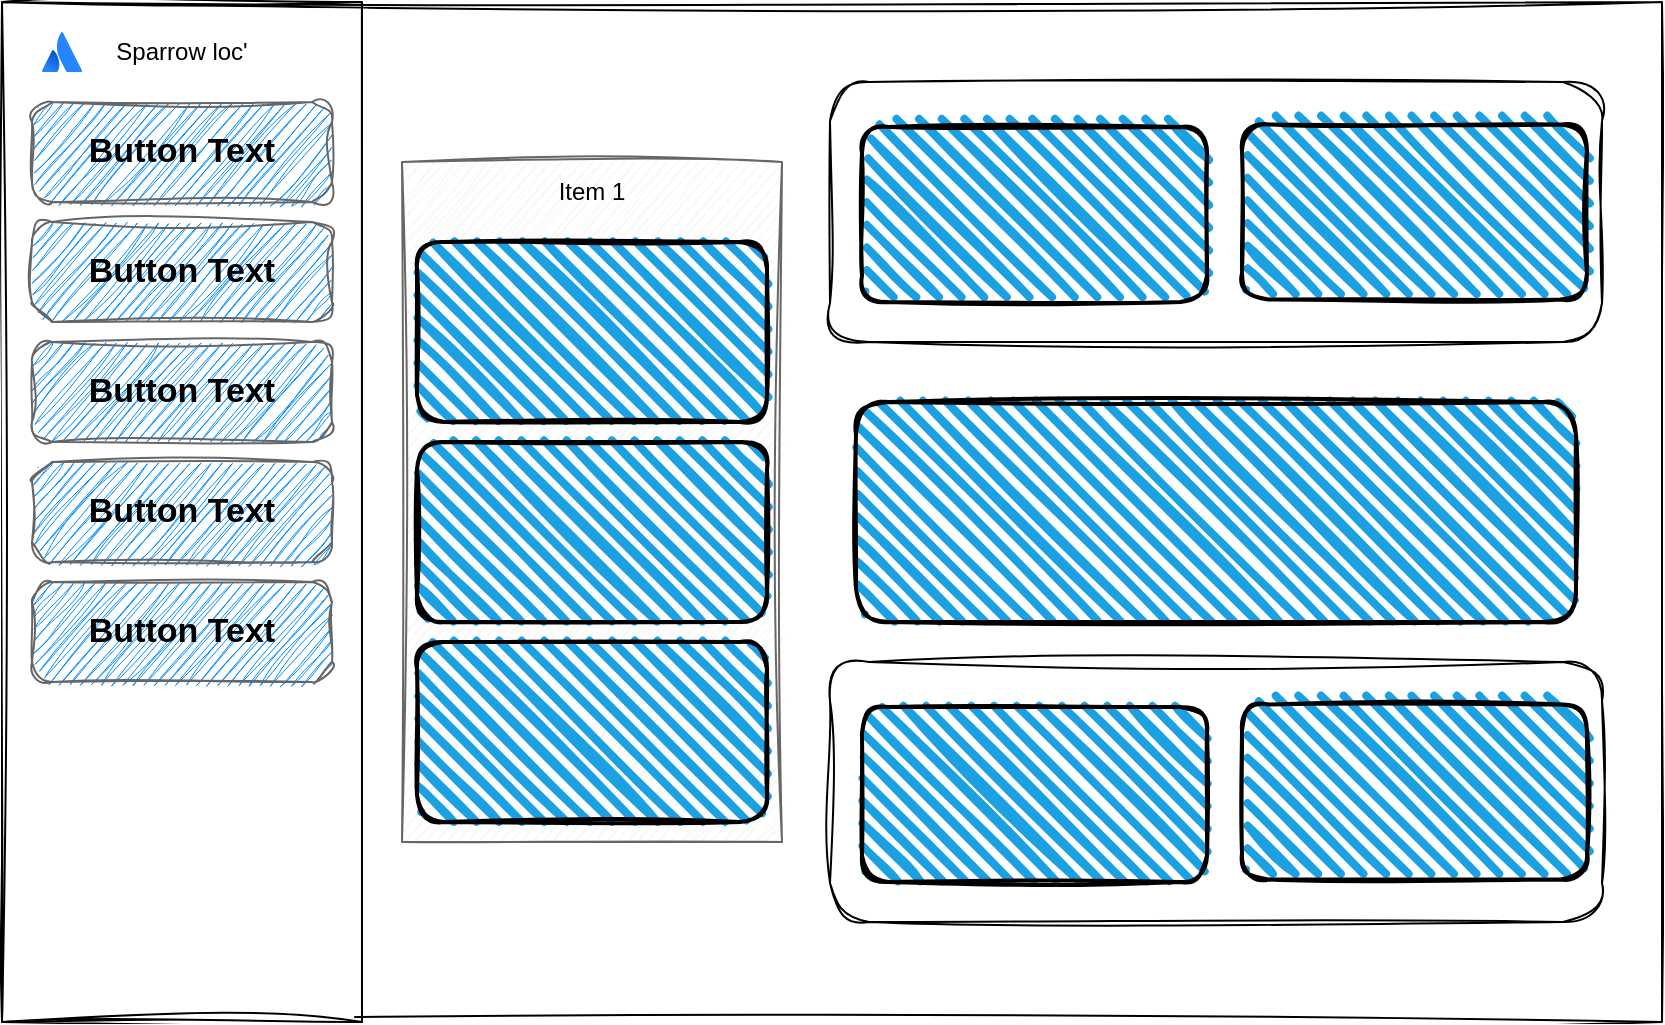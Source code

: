 <mxfile version="21.2.8" type="device">
  <diagram name="Page-1" id="uReDoKok9swoBz5qBwJX">
    <mxGraphModel dx="869" dy="609" grid="1" gridSize="10" guides="1" tooltips="1" connect="1" arrows="1" fold="1" page="1" pageScale="1" pageWidth="827" pageHeight="1169" math="0" shadow="0">
      <root>
        <mxCell id="0" />
        <mxCell id="1" parent="0" />
        <mxCell id="PsLdBIv4BB-cZZh7UCtX-6" value="" style="rounded=0;whiteSpace=wrap;html=1;sketch=1;curveFitting=1;jiggle=2;" vertex="1" parent="1">
          <mxGeometry y="40" width="830" height="510" as="geometry" />
        </mxCell>
        <mxCell id="PsLdBIv4BB-cZZh7UCtX-7" value="" style="rounded=0;whiteSpace=wrap;html=1;sketch=1;curveFitting=1;jiggle=2;" vertex="1" parent="1">
          <mxGeometry y="40" width="180" height="510" as="geometry" />
        </mxCell>
        <mxCell id="PsLdBIv4BB-cZZh7UCtX-8" value="" style="image;html=1;image=img/lib/atlassian/Atlassian_Logo.svg;" vertex="1" parent="1">
          <mxGeometry x="20" y="55" width="20" height="20" as="geometry" />
        </mxCell>
        <mxCell id="PsLdBIv4BB-cZZh7UCtX-9" value="Sparrow loc&#39;" style="text;html=1;strokeColor=none;fillColor=none;align=center;verticalAlign=middle;whiteSpace=wrap;rounded=0;sketch=1;curveFitting=1;jiggle=2;" vertex="1" parent="1">
          <mxGeometry x="50" y="50" width="80" height="30" as="geometry" />
        </mxCell>
        <mxCell id="PsLdBIv4BB-cZZh7UCtX-96" value="&lt;font color=&quot;#000000&quot;&gt;Button Text&lt;/font&gt;" style="strokeWidth=1;shadow=0;dashed=0;align=center;html=1;shape=mxgraph.mockup.buttons.button;strokeColor=#666666;fontColor=#ffffff;mainText=;buttonStyle=round;fontSize=17;fontStyle=1;fillColor=#008cff;whiteSpace=wrap;sketch=1;curveFitting=1;jiggle=2;" vertex="1" parent="1">
          <mxGeometry x="15" y="90" width="150" height="50" as="geometry" />
        </mxCell>
        <mxCell id="PsLdBIv4BB-cZZh7UCtX-100" value="&lt;font color=&quot;#000000&quot;&gt;Button Text&lt;/font&gt;" style="strokeWidth=1;shadow=0;dashed=0;align=center;html=1;shape=mxgraph.mockup.buttons.button;strokeColor=#666666;fontColor=#ffffff;mainText=;buttonStyle=round;fontSize=17;fontStyle=1;fillColor=#008cff;whiteSpace=wrap;sketch=1;curveFitting=1;jiggle=2;" vertex="1" parent="1">
          <mxGeometry x="15" y="150" width="150" height="50" as="geometry" />
        </mxCell>
        <mxCell id="PsLdBIv4BB-cZZh7UCtX-101" value="&lt;font color=&quot;#000000&quot;&gt;Button Text&lt;/font&gt;" style="strokeWidth=1;shadow=0;dashed=0;align=center;html=1;shape=mxgraph.mockup.buttons.button;strokeColor=#666666;fontColor=#ffffff;mainText=;buttonStyle=round;fontSize=17;fontStyle=1;fillColor=#008cff;whiteSpace=wrap;sketch=1;curveFitting=1;jiggle=2;" vertex="1" parent="1">
          <mxGeometry x="15" y="210" width="150" height="50" as="geometry" />
        </mxCell>
        <mxCell id="PsLdBIv4BB-cZZh7UCtX-102" value="&lt;font color=&quot;#000000&quot;&gt;Button Text&lt;/font&gt;" style="strokeWidth=1;shadow=0;dashed=0;align=center;html=1;shape=mxgraph.mockup.buttons.button;strokeColor=#666666;fontColor=#ffffff;mainText=;buttonStyle=round;fontSize=17;fontStyle=1;fillColor=#008cff;whiteSpace=wrap;sketch=1;curveFitting=1;jiggle=2;" vertex="1" parent="1">
          <mxGeometry x="15" y="270" width="150" height="50" as="geometry" />
        </mxCell>
        <mxCell id="PsLdBIv4BB-cZZh7UCtX-103" value="&lt;font color=&quot;#000000&quot;&gt;Button Text&lt;/font&gt;" style="strokeWidth=1;shadow=0;dashed=0;align=center;html=1;shape=mxgraph.mockup.buttons.button;strokeColor=#666666;fontColor=#ffffff;mainText=;buttonStyle=round;fontSize=17;fontStyle=1;fillColor=#008cff;whiteSpace=wrap;sketch=1;curveFitting=1;jiggle=2;" vertex="1" parent="1">
          <mxGeometry x="15" y="330" width="150" height="50" as="geometry" />
        </mxCell>
        <mxCell id="PsLdBIv4BB-cZZh7UCtX-110" value="" style="group;rounded=1;" vertex="1" connectable="0" parent="1">
          <mxGeometry x="200" y="120" width="190" height="340" as="geometry" />
        </mxCell>
        <mxCell id="PsLdBIv4BB-cZZh7UCtX-105" value="" style="rounded=0;whiteSpace=wrap;html=1;fillColor=#f5f5f5;fontColor=#333333;strokeColor=#666666;sketch=1;curveFitting=1;jiggle=2;" vertex="1" parent="PsLdBIv4BB-cZZh7UCtX-110">
          <mxGeometry width="190" height="340" as="geometry" />
        </mxCell>
        <mxCell id="PsLdBIv4BB-cZZh7UCtX-106" value="" style="rounded=1;whiteSpace=wrap;html=1;strokeWidth=2;fillWeight=4;hachureGap=8;hachureAngle=45;fillColor=#1ba1e2;sketch=1;" vertex="1" parent="PsLdBIv4BB-cZZh7UCtX-110">
          <mxGeometry x="7.5" y="40" width="175" height="90" as="geometry" />
        </mxCell>
        <mxCell id="PsLdBIv4BB-cZZh7UCtX-107" value="" style="rounded=1;whiteSpace=wrap;html=1;strokeWidth=2;fillWeight=4;hachureGap=8;hachureAngle=45;fillColor=#1ba1e2;sketch=1;" vertex="1" parent="PsLdBIv4BB-cZZh7UCtX-110">
          <mxGeometry x="7.5" y="140" width="175" height="90" as="geometry" />
        </mxCell>
        <mxCell id="PsLdBIv4BB-cZZh7UCtX-108" value="" style="rounded=1;whiteSpace=wrap;html=1;strokeWidth=2;fillWeight=4;hachureGap=8;hachureAngle=45;fillColor=#1ba1e2;sketch=1;" vertex="1" parent="PsLdBIv4BB-cZZh7UCtX-110">
          <mxGeometry x="7.5" y="240" width="175" height="90" as="geometry" />
        </mxCell>
        <mxCell id="PsLdBIv4BB-cZZh7UCtX-109" value="Item 1" style="text;html=1;strokeColor=none;fillColor=none;align=center;verticalAlign=middle;whiteSpace=wrap;rounded=0;sketch=1;curveFitting=1;jiggle=2;" vertex="1" parent="PsLdBIv4BB-cZZh7UCtX-110">
          <mxGeometry x="55" width="80" height="30" as="geometry" />
        </mxCell>
        <mxCell id="PsLdBIv4BB-cZZh7UCtX-115" value="" style="group" vertex="1" connectable="0" parent="1">
          <mxGeometry x="414" y="80" width="386" height="130" as="geometry" />
        </mxCell>
        <mxCell id="PsLdBIv4BB-cZZh7UCtX-114" value="" style="rounded=1;whiteSpace=wrap;html=1;sketch=1;curveFitting=1;jiggle=2;" vertex="1" parent="PsLdBIv4BB-cZZh7UCtX-115">
          <mxGeometry width="386" height="130" as="geometry" />
        </mxCell>
        <mxCell id="PsLdBIv4BB-cZZh7UCtX-112" value="" style="rounded=1;whiteSpace=wrap;html=1;strokeWidth=2;fillWeight=4;hachureGap=8;hachureAngle=45;fillColor=#1ba1e2;sketch=1;" vertex="1" parent="PsLdBIv4BB-cZZh7UCtX-115">
          <mxGeometry x="16" y="22.5" width="172.5" height="87.5" as="geometry" />
        </mxCell>
        <mxCell id="PsLdBIv4BB-cZZh7UCtX-113" value="" style="rounded=1;whiteSpace=wrap;html=1;strokeWidth=2;fillWeight=4;hachureGap=8;hachureAngle=45;fillColor=#1ba1e2;sketch=1;" vertex="1" parent="PsLdBIv4BB-cZZh7UCtX-115">
          <mxGeometry x="206" y="21.25" width="172.5" height="87.5" as="geometry" />
        </mxCell>
        <mxCell id="PsLdBIv4BB-cZZh7UCtX-116" value="" style="rounded=1;whiteSpace=wrap;html=1;strokeWidth=2;fillWeight=4;hachureGap=8;hachureAngle=45;fillColor=#1ba1e2;sketch=1;" vertex="1" parent="1">
          <mxGeometry x="427" y="240" width="360" height="110" as="geometry" />
        </mxCell>
        <mxCell id="PsLdBIv4BB-cZZh7UCtX-117" value="" style="group" vertex="1" connectable="0" parent="1">
          <mxGeometry x="414" y="370" width="386" height="130" as="geometry" />
        </mxCell>
        <mxCell id="PsLdBIv4BB-cZZh7UCtX-118" value="" style="rounded=1;whiteSpace=wrap;html=1;sketch=1;curveFitting=1;jiggle=2;" vertex="1" parent="PsLdBIv4BB-cZZh7UCtX-117">
          <mxGeometry width="386" height="130" as="geometry" />
        </mxCell>
        <mxCell id="PsLdBIv4BB-cZZh7UCtX-119" value="" style="rounded=1;whiteSpace=wrap;html=1;strokeWidth=2;fillWeight=4;hachureGap=8;hachureAngle=45;fillColor=#1ba1e2;sketch=1;" vertex="1" parent="PsLdBIv4BB-cZZh7UCtX-117">
          <mxGeometry x="16" y="22.5" width="172.5" height="87.5" as="geometry" />
        </mxCell>
        <mxCell id="PsLdBIv4BB-cZZh7UCtX-120" value="" style="rounded=1;whiteSpace=wrap;html=1;strokeWidth=2;fillWeight=4;hachureGap=8;hachureAngle=45;fillColor=#1ba1e2;sketch=1;" vertex="1" parent="PsLdBIv4BB-cZZh7UCtX-117">
          <mxGeometry x="206" y="21.25" width="172.5" height="87.5" as="geometry" />
        </mxCell>
      </root>
    </mxGraphModel>
  </diagram>
</mxfile>
